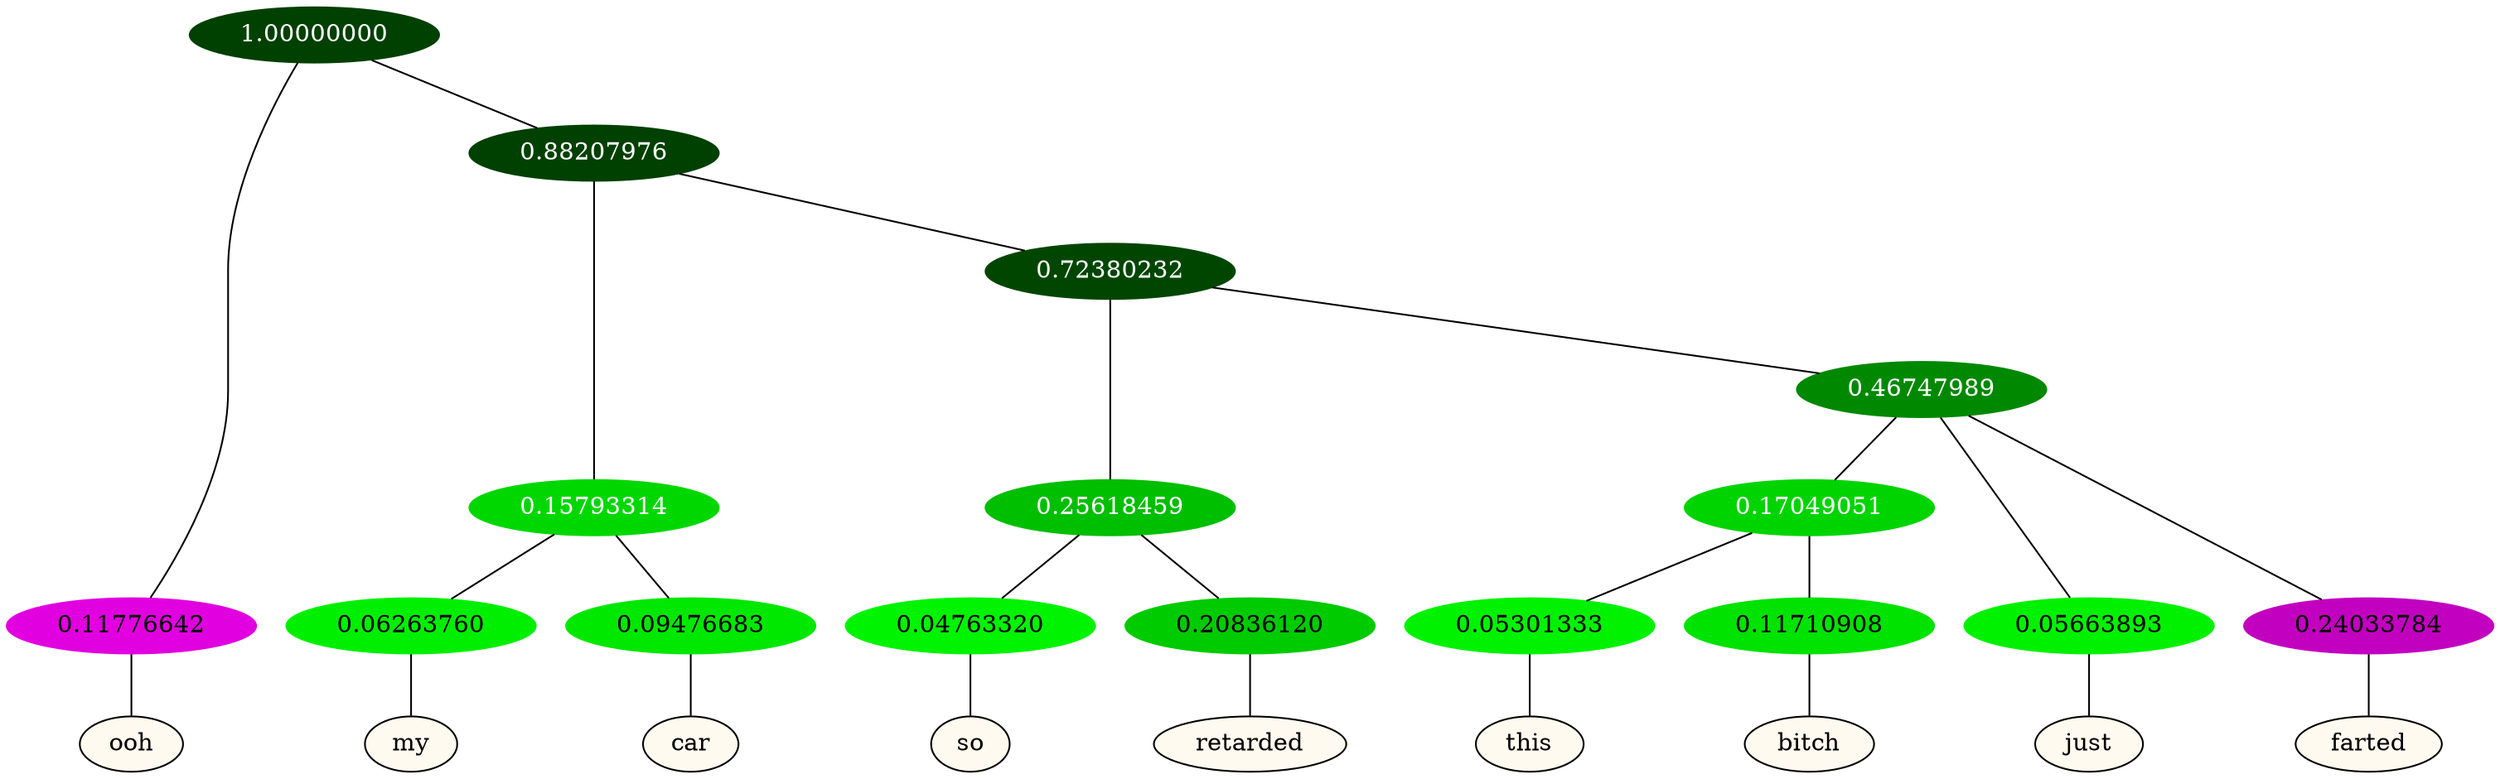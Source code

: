 graph {
	node [format=png height=0.15 nodesep=0.001 ordering=out overlap=prism overlap_scaling=0.01 ranksep=0.001 ratio=0.2 style=filled width=0.15]
	{
		rank=same
		a_w_1 [label=ooh color=black fillcolor=floralwhite style="filled,solid"]
		a_w_5 [label=my color=black fillcolor=floralwhite style="filled,solid"]
		a_w_6 [label=car color=black fillcolor=floralwhite style="filled,solid"]
		a_w_9 [label=so color=black fillcolor=floralwhite style="filled,solid"]
		a_w_10 [label=retarded color=black fillcolor=floralwhite style="filled,solid"]
		a_w_14 [label=this color=black fillcolor=floralwhite style="filled,solid"]
		a_w_15 [label=bitch color=black fillcolor=floralwhite style="filled,solid"]
		a_w_12 [label=just color=black fillcolor=floralwhite style="filled,solid"]
		a_w_13 [label=farted color=black fillcolor=floralwhite style="filled,solid"]
	}
	a_n_1 -- a_w_1
	a_n_5 -- a_w_5
	a_n_6 -- a_w_6
	a_n_9 -- a_w_9
	a_n_10 -- a_w_10
	a_n_14 -- a_w_14
	a_n_15 -- a_w_15
	a_n_12 -- a_w_12
	a_n_13 -- a_w_13
	{
		rank=same
		a_n_1 [label=0.11776642 color="0.835 1.000 0.882" fontcolor=black]
		a_n_5 [label=0.06263760 color="0.334 1.000 0.937" fontcolor=black]
		a_n_6 [label=0.09476683 color="0.334 1.000 0.905" fontcolor=black]
		a_n_9 [label=0.04763320 color="0.334 1.000 0.952" fontcolor=black]
		a_n_10 [label=0.20836120 color="0.334 1.000 0.792" fontcolor=black]
		a_n_14 [label=0.05301333 color="0.334 1.000 0.947" fontcolor=black]
		a_n_15 [label=0.11710908 color="0.334 1.000 0.883" fontcolor=black]
		a_n_12 [label=0.05663893 color="0.334 1.000 0.943" fontcolor=black]
		a_n_13 [label=0.24033784 color="0.835 1.000 0.760" fontcolor=black]
	}
	a_n_0 [label=1.00000000 color="0.334 1.000 0.250" fontcolor=grey99]
	a_n_0 -- a_n_1
	a_n_2 [label=0.88207976 color="0.334 1.000 0.250" fontcolor=grey99]
	a_n_0 -- a_n_2
	a_n_3 [label=0.15793314 color="0.334 1.000 0.842" fontcolor=grey99]
	a_n_2 -- a_n_3
	a_n_4 [label=0.72380232 color="0.334 1.000 0.276" fontcolor=grey99]
	a_n_2 -- a_n_4
	a_n_3 -- a_n_5
	a_n_3 -- a_n_6
	a_n_7 [label=0.25618459 color="0.334 1.000 0.744" fontcolor=grey99]
	a_n_4 -- a_n_7
	a_n_8 [label=0.46747989 color="0.334 1.000 0.533" fontcolor=grey99]
	a_n_4 -- a_n_8
	a_n_7 -- a_n_9
	a_n_7 -- a_n_10
	a_n_11 [label=0.17049051 color="0.334 1.000 0.830" fontcolor=grey99]
	a_n_8 -- a_n_11
	a_n_8 -- a_n_12
	a_n_8 -- a_n_13
	a_n_11 -- a_n_14
	a_n_11 -- a_n_15
}
